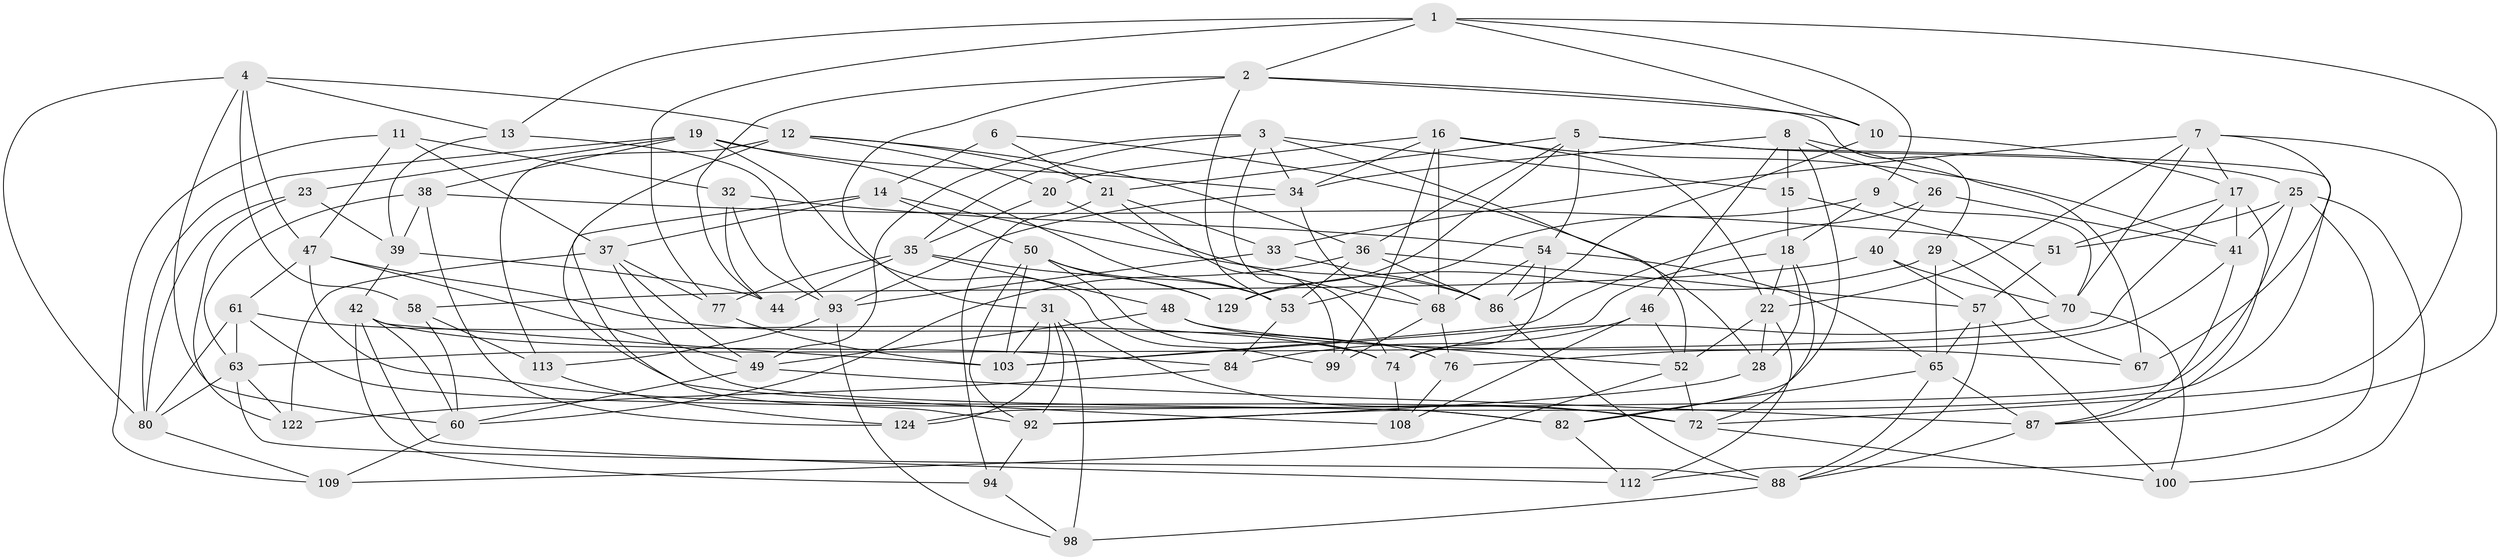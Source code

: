 // Generated by graph-tools (version 1.1) at 2025/24/03/03/25 07:24:28]
// undirected, 82 vertices, 209 edges
graph export_dot {
graph [start="1"]
  node [color=gray90,style=filled];
  1 [super="+81"];
  2 [super="+106"];
  3 [super="+83"];
  4 [super="+27"];
  5 [super="+24"];
  6;
  7 [super="+120"];
  8 [super="+97"];
  9;
  10;
  11;
  12 [super="+75"];
  13;
  14 [super="+45"];
  15;
  16 [super="+119"];
  17 [super="+55"];
  18 [super="+30"];
  19 [super="+71"];
  20;
  21 [super="+102"];
  22 [super="+128"];
  23;
  25 [super="+62"];
  26;
  28;
  29;
  31 [super="+115"];
  32;
  33;
  34 [super="+56"];
  35 [super="+110"];
  36 [super="+43"];
  37 [super="+66"];
  38 [super="+127"];
  39 [super="+59"];
  40;
  41 [super="+130"];
  42 [super="+116"];
  44;
  46;
  47 [super="+64"];
  48;
  49 [super="+118"];
  50 [super="+69"];
  51;
  52 [super="+96"];
  53 [super="+126"];
  54 [super="+79"];
  57 [super="+104"];
  58;
  60 [super="+101"];
  61 [super="+107"];
  63 [super="+73"];
  65 [super="+117"];
  67;
  68 [super="+114"];
  70 [super="+78"];
  72 [super="+123"];
  74 [super="+89"];
  76;
  77;
  80 [super="+125"];
  82 [super="+85"];
  84;
  86 [super="+91"];
  87 [super="+111"];
  88 [super="+90"];
  92 [super="+95"];
  93 [super="+121"];
  94;
  98;
  99;
  100;
  103 [super="+105"];
  108;
  109;
  112;
  113;
  122;
  124;
  129;
  1 -- 13;
  1 -- 9;
  1 -- 2;
  1 -- 10;
  1 -- 77;
  1 -- 87;
  2 -- 29;
  2 -- 31;
  2 -- 10;
  2 -- 44;
  2 -- 53;
  3 -- 35;
  3 -- 49;
  3 -- 34;
  3 -- 74;
  3 -- 52;
  3 -- 15;
  4 -- 12;
  4 -- 58;
  4 -- 13;
  4 -- 60;
  4 -- 47;
  4 -- 80;
  5 -- 25;
  5 -- 54;
  5 -- 36;
  5 -- 129;
  5 -- 21;
  5 -- 92;
  6 -- 21;
  6 -- 14 [weight=2];
  6 -- 28;
  7 -- 33;
  7 -- 72;
  7 -- 22;
  7 -- 17;
  7 -- 67;
  7 -- 70;
  8 -- 67;
  8 -- 15;
  8 -- 46;
  8 -- 26;
  8 -- 34;
  8 -- 82;
  9 -- 53;
  9 -- 70;
  9 -- 18;
  10 -- 17;
  10 -- 86;
  11 -- 32;
  11 -- 109;
  11 -- 37;
  11 -- 47;
  12 -- 113;
  12 -- 21;
  12 -- 108;
  12 -- 20;
  12 -- 36;
  13 -- 93;
  13 -- 39;
  14 -- 50;
  14 -- 37;
  14 -- 86;
  14 -- 92;
  15 -- 70;
  15 -- 18;
  16 -- 99;
  16 -- 41;
  16 -- 20;
  16 -- 34;
  16 -- 68;
  16 -- 22;
  17 -- 51;
  17 -- 87;
  17 -- 63;
  17 -- 41;
  18 -- 22;
  18 -- 28;
  18 -- 103;
  18 -- 72;
  19 -- 34;
  19 -- 38;
  19 -- 80;
  19 -- 99;
  19 -- 23;
  19 -- 53;
  20 -- 68;
  20 -- 35;
  21 -- 33;
  21 -- 99;
  21 -- 94;
  22 -- 28;
  22 -- 112;
  22 -- 52;
  23 -- 80;
  23 -- 122;
  23 -- 39;
  25 -- 51;
  25 -- 100;
  25 -- 112;
  25 -- 124;
  25 -- 41;
  26 -- 40;
  26 -- 103;
  26 -- 41;
  28 -- 92;
  29 -- 67;
  29 -- 129;
  29 -- 65;
  31 -- 92;
  31 -- 103;
  31 -- 98;
  31 -- 124;
  31 -- 72;
  32 -- 54;
  32 -- 44;
  32 -- 93;
  33 -- 93;
  33 -- 86;
  34 -- 93;
  34 -- 68;
  35 -- 77;
  35 -- 48;
  35 -- 129;
  35 -- 44;
  36 -- 60;
  36 -- 86;
  36 -- 57;
  36 -- 53;
  37 -- 77;
  37 -- 122;
  37 -- 49;
  37 -- 82;
  38 -- 51;
  38 -- 124;
  38 -- 63;
  38 -- 39 [weight=2];
  39 -- 44;
  39 -- 42;
  40 -- 58;
  40 -- 70;
  40 -- 57;
  41 -- 76;
  41 -- 87;
  42 -- 94;
  42 -- 112;
  42 -- 84;
  42 -- 60;
  42 -- 103;
  46 -- 84;
  46 -- 108;
  46 -- 52;
  47 -- 76;
  47 -- 49;
  47 -- 61;
  47 -- 72;
  48 -- 49;
  48 -- 67;
  48 -- 52;
  49 -- 87;
  49 -- 60;
  50 -- 92;
  50 -- 129;
  50 -- 74;
  50 -- 103;
  50 -- 53;
  51 -- 57;
  52 -- 72;
  52 -- 109;
  53 -- 84;
  54 -- 86;
  54 -- 65;
  54 -- 74;
  54 -- 68;
  57 -- 100;
  57 -- 88;
  57 -- 65;
  58 -- 113;
  58 -- 60;
  60 -- 109;
  61 -- 63;
  61 -- 74;
  61 -- 82 [weight=2];
  61 -- 80;
  63 -- 88;
  63 -- 122;
  63 -- 80;
  65 -- 88;
  65 -- 87;
  65 -- 82;
  68 -- 99;
  68 -- 76;
  70 -- 100;
  70 -- 74;
  72 -- 100;
  74 -- 108;
  76 -- 108;
  77 -- 103;
  80 -- 109;
  82 -- 112;
  84 -- 122;
  86 -- 88;
  87 -- 88;
  88 -- 98;
  92 -- 94;
  93 -- 98;
  93 -- 113;
  94 -- 98;
  113 -- 124;
}
